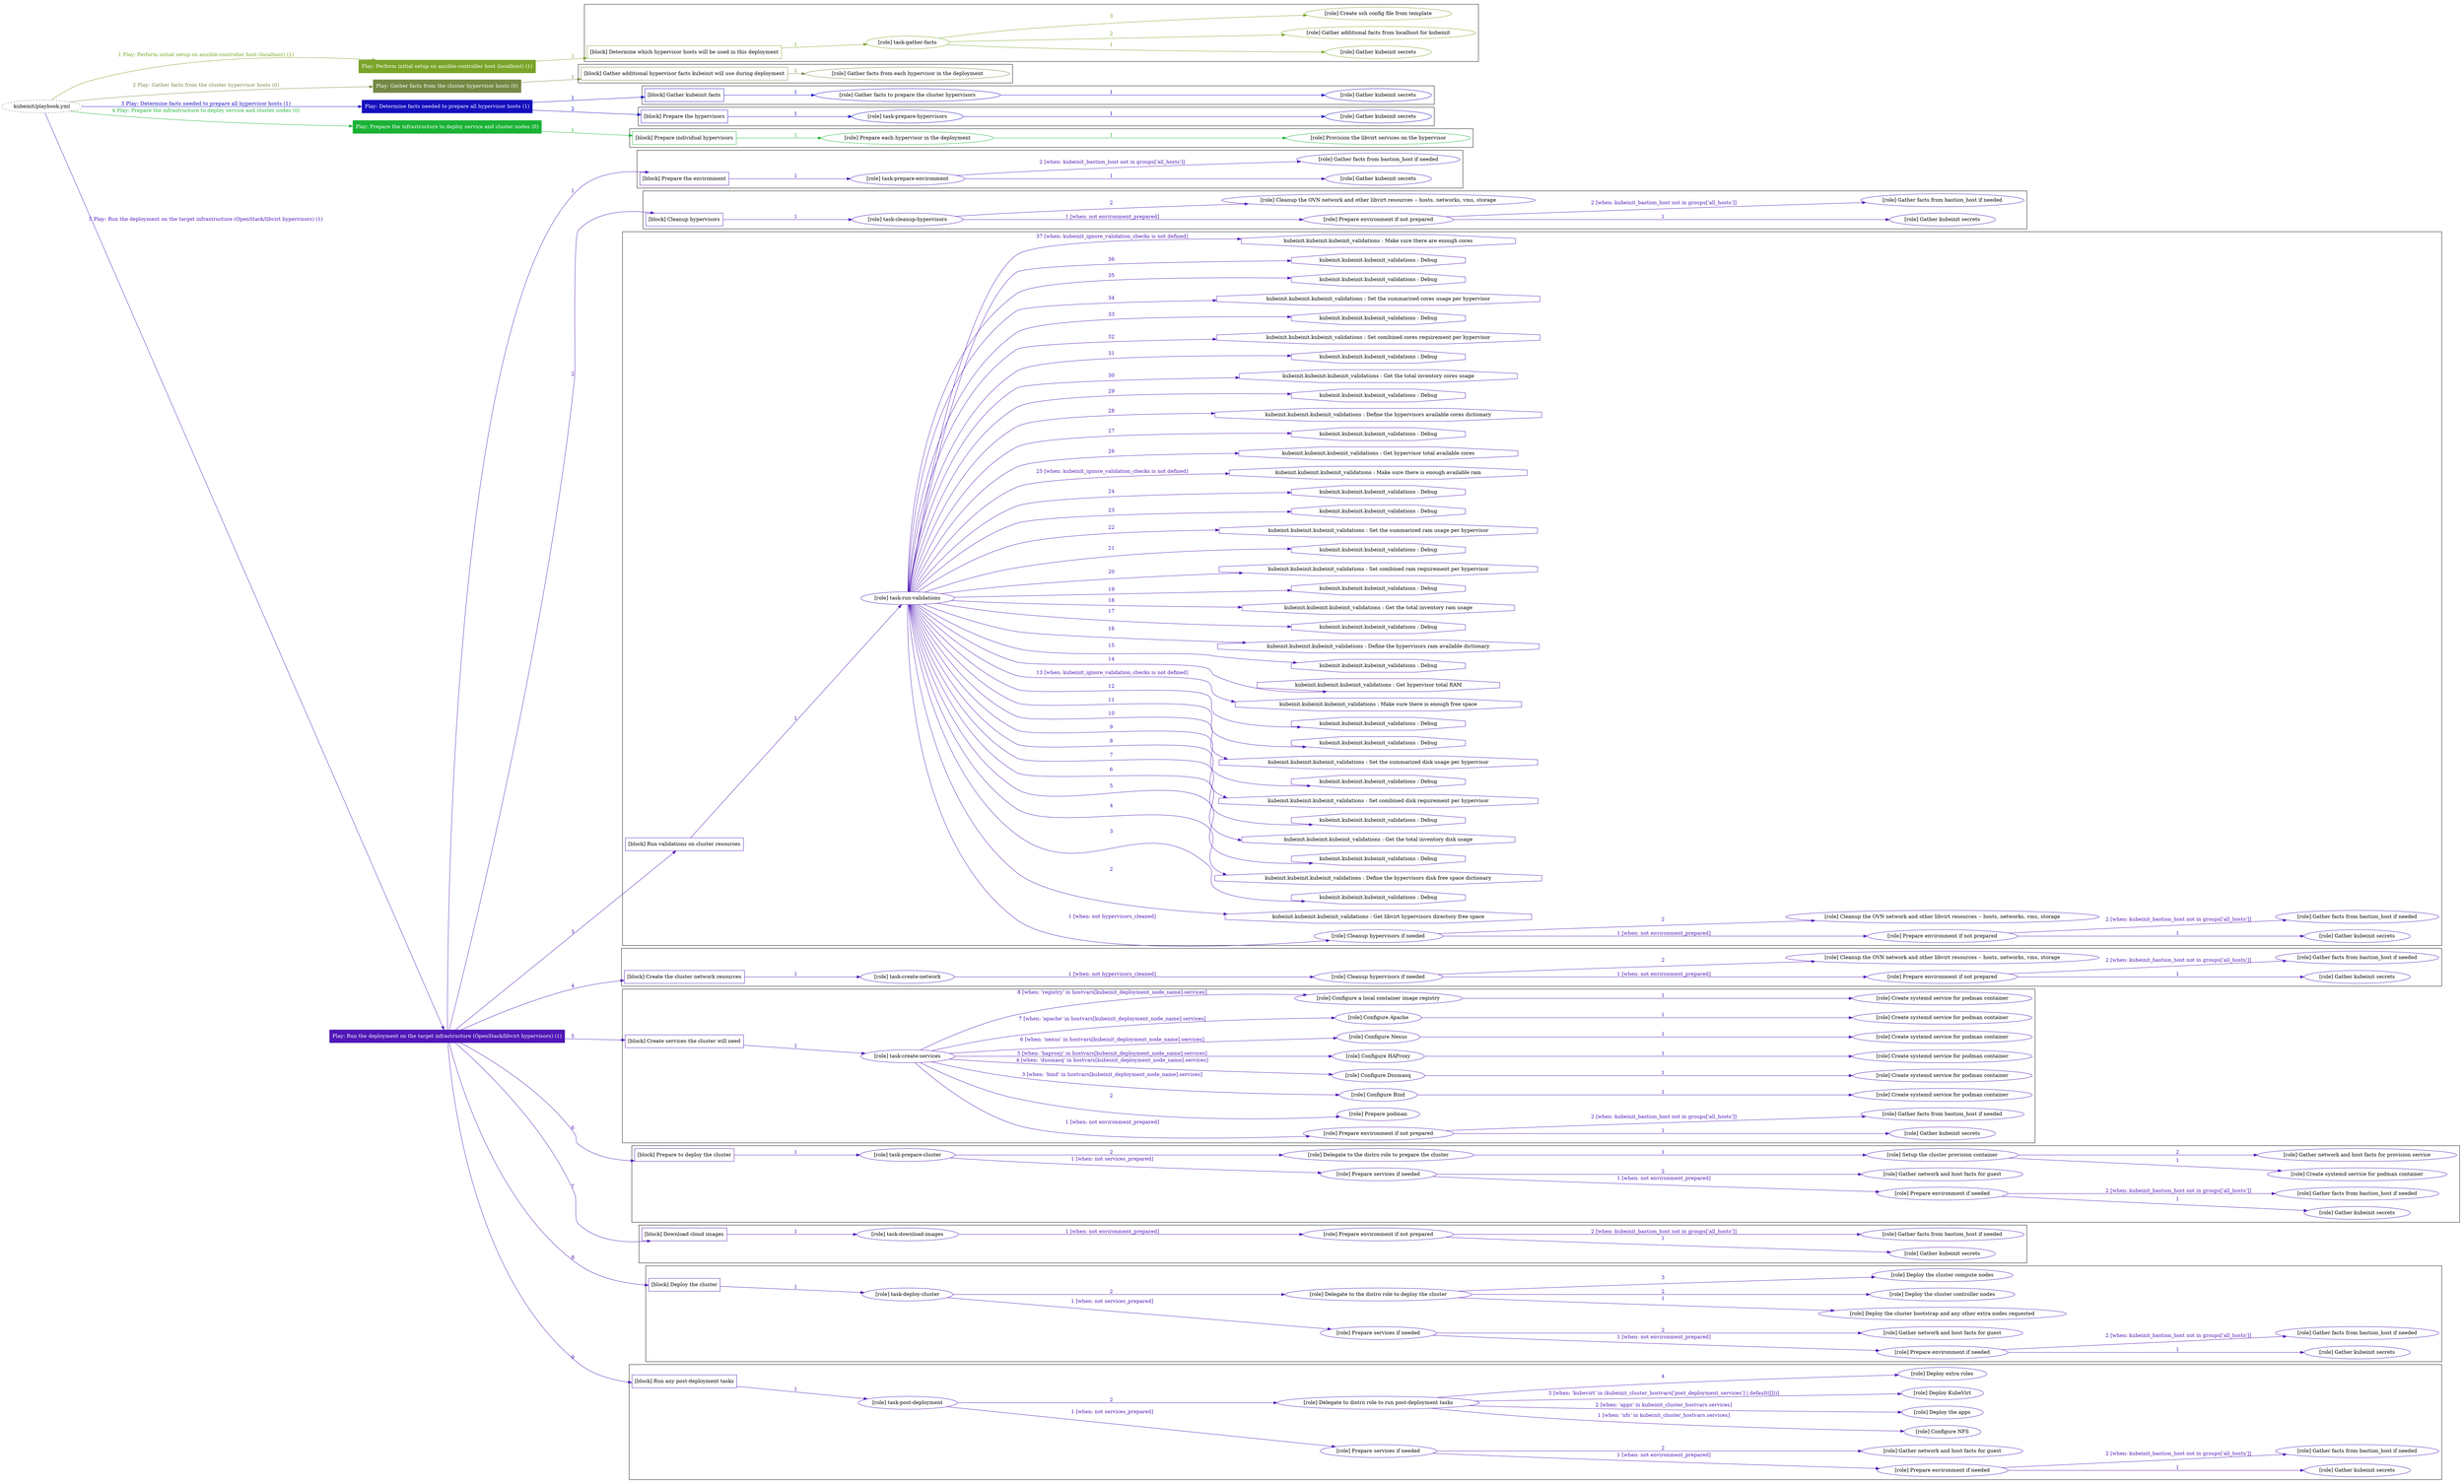 digraph {
	graph [concentrate=true ordering=in rankdir=LR ratio=fill]
	edge [esep=5 sep=10]
	"kubeinit/playbook.yml" [URL="/home/runner/work/kubeinit/kubeinit/kubeinit/playbook.yml" id=playbook_161e91d2 style=dotted]
	"kubeinit/playbook.yml" -> play_e73e8e02 [label="1 Play: Perform initial setup on ansible-controller host (localhost) (1)" color="#79a428" fontcolor="#79a428" id=edge_play_e73e8e02 labeltooltip="1 Play: Perform initial setup on ansible-controller host (localhost) (1)" tooltip="1 Play: Perform initial setup on ansible-controller host (localhost) (1)"]
	subgraph "Play: Perform initial setup on ansible-controller host (localhost) (1)" {
		play_e73e8e02 [label="Play: Perform initial setup on ansible-controller host (localhost) (1)" URL="/home/runner/work/kubeinit/kubeinit/kubeinit/playbook.yml" color="#79a428" fontcolor="#ffffff" id=play_e73e8e02 shape=box style=filled tooltip=localhost]
		play_e73e8e02 -> block_e81d95cc [label=1 color="#79a428" fontcolor="#79a428" id=edge_block_e81d95cc labeltooltip=1 tooltip=1]
		subgraph cluster_block_e81d95cc {
			block_e81d95cc [label="[block] Determine which hypervisor hosts will be used in this deployment" URL="/home/runner/work/kubeinit/kubeinit/kubeinit/playbook.yml" color="#79a428" id=block_e81d95cc labeltooltip="Determine which hypervisor hosts will be used in this deployment" shape=box tooltip="Determine which hypervisor hosts will be used in this deployment"]
			block_e81d95cc -> role_1e828a2c [label="1 " color="#79a428" fontcolor="#79a428" id=edge_role_1e828a2c labeltooltip="1 " tooltip="1 "]
			subgraph "task-gather-facts" {
				role_1e828a2c [label="[role] task-gather-facts" URL="/home/runner/work/kubeinit/kubeinit/kubeinit/playbook.yml" color="#79a428" id=role_1e828a2c tooltip="task-gather-facts"]
				role_1e828a2c -> role_43c0d726 [label="1 " color="#79a428" fontcolor="#79a428" id=edge_role_43c0d726 labeltooltip="1 " tooltip="1 "]
				subgraph "Gather kubeinit secrets" {
					role_43c0d726 [label="[role] Gather kubeinit secrets" URL="/home/runner/.ansible/collections/ansible_collections/kubeinit/kubeinit/roles/kubeinit_prepare/tasks/build_hypervisors_group.yml" color="#79a428" id=role_43c0d726 tooltip="Gather kubeinit secrets"]
				}
				role_1e828a2c -> role_8ca2ffd4 [label="2 " color="#79a428" fontcolor="#79a428" id=edge_role_8ca2ffd4 labeltooltip="2 " tooltip="2 "]
				subgraph "Gather additional facts from localhost for kubeinit" {
					role_8ca2ffd4 [label="[role] Gather additional facts from localhost for kubeinit" URL="/home/runner/.ansible/collections/ansible_collections/kubeinit/kubeinit/roles/kubeinit_prepare/tasks/build_hypervisors_group.yml" color="#79a428" id=role_8ca2ffd4 tooltip="Gather additional facts from localhost for kubeinit"]
				}
				role_1e828a2c -> role_74a0a49c [label="3 " color="#79a428" fontcolor="#79a428" id=edge_role_74a0a49c labeltooltip="3 " tooltip="3 "]
				subgraph "Create ssh config file from template" {
					role_74a0a49c [label="[role] Create ssh config file from template" URL="/home/runner/.ansible/collections/ansible_collections/kubeinit/kubeinit/roles/kubeinit_prepare/tasks/build_hypervisors_group.yml" color="#79a428" id=role_74a0a49c tooltip="Create ssh config file from template"]
				}
			}
		}
	}
	"kubeinit/playbook.yml" -> play_90a1a462 [label="2 Play: Gather facts from the cluster hypervisor hosts (0)" color="#758844" fontcolor="#758844" id=edge_play_90a1a462 labeltooltip="2 Play: Gather facts from the cluster hypervisor hosts (0)" tooltip="2 Play: Gather facts from the cluster hypervisor hosts (0)"]
	subgraph "Play: Gather facts from the cluster hypervisor hosts (0)" {
		play_90a1a462 [label="Play: Gather facts from the cluster hypervisor hosts (0)" URL="/home/runner/work/kubeinit/kubeinit/kubeinit/playbook.yml" color="#758844" fontcolor="#ffffff" id=play_90a1a462 shape=box style=filled tooltip="Play: Gather facts from the cluster hypervisor hosts (0)"]
		play_90a1a462 -> block_6fedb896 [label=1 color="#758844" fontcolor="#758844" id=edge_block_6fedb896 labeltooltip=1 tooltip=1]
		subgraph cluster_block_6fedb896 {
			block_6fedb896 [label="[block] Gather additional hypervisor facts kubeinit will use during deployment" URL="/home/runner/work/kubeinit/kubeinit/kubeinit/playbook.yml" color="#758844" id=block_6fedb896 labeltooltip="Gather additional hypervisor facts kubeinit will use during deployment" shape=box tooltip="Gather additional hypervisor facts kubeinit will use during deployment"]
			block_6fedb896 -> role_d2b7bae8 [label="1 " color="#758844" fontcolor="#758844" id=edge_role_d2b7bae8 labeltooltip="1 " tooltip="1 "]
			subgraph "Gather facts from each hypervisor in the deployment" {
				role_d2b7bae8 [label="[role] Gather facts from each hypervisor in the deployment" URL="/home/runner/work/kubeinit/kubeinit/kubeinit/playbook.yml" color="#758844" id=role_d2b7bae8 tooltip="Gather facts from each hypervisor in the deployment"]
			}
		}
	}
	"kubeinit/playbook.yml" -> play_52c18226 [label="3 Play: Determine facts needed to prepare all hypervisor hosts (1)" color="#140ebe" fontcolor="#140ebe" id=edge_play_52c18226 labeltooltip="3 Play: Determine facts needed to prepare all hypervisor hosts (1)" tooltip="3 Play: Determine facts needed to prepare all hypervisor hosts (1)"]
	subgraph "Play: Determine facts needed to prepare all hypervisor hosts (1)" {
		play_52c18226 [label="Play: Determine facts needed to prepare all hypervisor hosts (1)" URL="/home/runner/work/kubeinit/kubeinit/kubeinit/playbook.yml" color="#140ebe" fontcolor="#ffffff" id=play_52c18226 shape=box style=filled tooltip=localhost]
		play_52c18226 -> block_f555489c [label=1 color="#140ebe" fontcolor="#140ebe" id=edge_block_f555489c labeltooltip=1 tooltip=1]
		subgraph cluster_block_f555489c {
			block_f555489c [label="[block] Gather kubeinit facts" URL="/home/runner/work/kubeinit/kubeinit/kubeinit/playbook.yml" color="#140ebe" id=block_f555489c labeltooltip="Gather kubeinit facts" shape=box tooltip="Gather kubeinit facts"]
			block_f555489c -> role_e91be08e [label="1 " color="#140ebe" fontcolor="#140ebe" id=edge_role_e91be08e labeltooltip="1 " tooltip="1 "]
			subgraph "Gather facts to prepare the cluster hypervisors" {
				role_e91be08e [label="[role] Gather facts to prepare the cluster hypervisors" URL="/home/runner/work/kubeinit/kubeinit/kubeinit/playbook.yml" color="#140ebe" id=role_e91be08e tooltip="Gather facts to prepare the cluster hypervisors"]
				role_e91be08e -> role_25daa240 [label="1 " color="#140ebe" fontcolor="#140ebe" id=edge_role_25daa240 labeltooltip="1 " tooltip="1 "]
				subgraph "Gather kubeinit secrets" {
					role_25daa240 [label="[role] Gather kubeinit secrets" URL="/home/runner/.ansible/collections/ansible_collections/kubeinit/kubeinit/roles/kubeinit_prepare/tasks/gather_kubeinit_facts.yml" color="#140ebe" id=role_25daa240 tooltip="Gather kubeinit secrets"]
				}
			}
		}
		play_52c18226 -> block_0ccae309 [label=2 color="#140ebe" fontcolor="#140ebe" id=edge_block_0ccae309 labeltooltip=2 tooltip=2]
		subgraph cluster_block_0ccae309 {
			block_0ccae309 [label="[block] Prepare the hypervisors" URL="/home/runner/work/kubeinit/kubeinit/kubeinit/playbook.yml" color="#140ebe" id=block_0ccae309 labeltooltip="Prepare the hypervisors" shape=box tooltip="Prepare the hypervisors"]
			block_0ccae309 -> role_39ccce59 [label="1 " color="#140ebe" fontcolor="#140ebe" id=edge_role_39ccce59 labeltooltip="1 " tooltip="1 "]
			subgraph "task-prepare-hypervisors" {
				role_39ccce59 [label="[role] task-prepare-hypervisors" URL="/home/runner/work/kubeinit/kubeinit/kubeinit/playbook.yml" color="#140ebe" id=role_39ccce59 tooltip="task-prepare-hypervisors"]
				role_39ccce59 -> role_1607ce7d [label="1 " color="#140ebe" fontcolor="#140ebe" id=edge_role_1607ce7d labeltooltip="1 " tooltip="1 "]
				subgraph "Gather kubeinit secrets" {
					role_1607ce7d [label="[role] Gather kubeinit secrets" URL="/home/runner/.ansible/collections/ansible_collections/kubeinit/kubeinit/roles/kubeinit_prepare/tasks/gather_kubeinit_facts.yml" color="#140ebe" id=role_1607ce7d tooltip="Gather kubeinit secrets"]
				}
			}
		}
	}
	"kubeinit/playbook.yml" -> play_dd5bc2a3 [label="4 Play: Prepare the infrastructure to deploy service and cluster nodes (0)" color="#1ab235" fontcolor="#1ab235" id=edge_play_dd5bc2a3 labeltooltip="4 Play: Prepare the infrastructure to deploy service and cluster nodes (0)" tooltip="4 Play: Prepare the infrastructure to deploy service and cluster nodes (0)"]
	subgraph "Play: Prepare the infrastructure to deploy service and cluster nodes (0)" {
		play_dd5bc2a3 [label="Play: Prepare the infrastructure to deploy service and cluster nodes (0)" URL="/home/runner/work/kubeinit/kubeinit/kubeinit/playbook.yml" color="#1ab235" fontcolor="#ffffff" id=play_dd5bc2a3 shape=box style=filled tooltip="Play: Prepare the infrastructure to deploy service and cluster nodes (0)"]
		play_dd5bc2a3 -> block_08b6d061 [label=1 color="#1ab235" fontcolor="#1ab235" id=edge_block_08b6d061 labeltooltip=1 tooltip=1]
		subgraph cluster_block_08b6d061 {
			block_08b6d061 [label="[block] Prepare individual hypervisors" URL="/home/runner/work/kubeinit/kubeinit/kubeinit/playbook.yml" color="#1ab235" id=block_08b6d061 labeltooltip="Prepare individual hypervisors" shape=box tooltip="Prepare individual hypervisors"]
			block_08b6d061 -> role_a5a181b3 [label="1 " color="#1ab235" fontcolor="#1ab235" id=edge_role_a5a181b3 labeltooltip="1 " tooltip="1 "]
			subgraph "Prepare each hypervisor in the deployment" {
				role_a5a181b3 [label="[role] Prepare each hypervisor in the deployment" URL="/home/runner/work/kubeinit/kubeinit/kubeinit/playbook.yml" color="#1ab235" id=role_a5a181b3 tooltip="Prepare each hypervisor in the deployment"]
				role_a5a181b3 -> role_7b5bf780 [label="1 " color="#1ab235" fontcolor="#1ab235" id=edge_role_7b5bf780 labeltooltip="1 " tooltip="1 "]
				subgraph "Provision the libvirt services on the hypervisor" {
					role_7b5bf780 [label="[role] Provision the libvirt services on the hypervisor" URL="/home/runner/.ansible/collections/ansible_collections/kubeinit/kubeinit/roles/kubeinit_prepare/tasks/prepare_hypervisor.yml" color="#1ab235" id=role_7b5bf780 tooltip="Provision the libvirt services on the hypervisor"]
				}
			}
		}
	}
	"kubeinit/playbook.yml" -> play_cab8d920 [label="5 Play: Run the deployment on the target infrastructure (OpenStack/libvirt hypervisors) (1)" color="#4f16b6" fontcolor="#4f16b6" id=edge_play_cab8d920 labeltooltip="5 Play: Run the deployment on the target infrastructure (OpenStack/libvirt hypervisors) (1)" tooltip="5 Play: Run the deployment on the target infrastructure (OpenStack/libvirt hypervisors) (1)"]
	subgraph "Play: Run the deployment on the target infrastructure (OpenStack/libvirt hypervisors) (1)" {
		play_cab8d920 [label="Play: Run the deployment on the target infrastructure (OpenStack/libvirt hypervisors) (1)" URL="/home/runner/work/kubeinit/kubeinit/kubeinit/playbook.yml" color="#4f16b6" fontcolor="#ffffff" id=play_cab8d920 shape=box style=filled tooltip=localhost]
		play_cab8d920 -> block_e3d014cb [label=1 color="#4f16b6" fontcolor="#4f16b6" id=edge_block_e3d014cb labeltooltip=1 tooltip=1]
		subgraph cluster_block_e3d014cb {
			block_e3d014cb [label="[block] Prepare the environment" URL="/home/runner/work/kubeinit/kubeinit/kubeinit/playbook.yml" color="#4f16b6" id=block_e3d014cb labeltooltip="Prepare the environment" shape=box tooltip="Prepare the environment"]
			block_e3d014cb -> role_8689b8db [label="1 " color="#4f16b6" fontcolor="#4f16b6" id=edge_role_8689b8db labeltooltip="1 " tooltip="1 "]
			subgraph "task-prepare-environment" {
				role_8689b8db [label="[role] task-prepare-environment" URL="/home/runner/work/kubeinit/kubeinit/kubeinit/playbook.yml" color="#4f16b6" id=role_8689b8db tooltip="task-prepare-environment"]
				role_8689b8db -> role_7bcd4336 [label="1 " color="#4f16b6" fontcolor="#4f16b6" id=edge_role_7bcd4336 labeltooltip="1 " tooltip="1 "]
				subgraph "Gather kubeinit secrets" {
					role_7bcd4336 [label="[role] Gather kubeinit secrets" URL="/home/runner/.ansible/collections/ansible_collections/kubeinit/kubeinit/roles/kubeinit_prepare/tasks/gather_kubeinit_facts.yml" color="#4f16b6" id=role_7bcd4336 tooltip="Gather kubeinit secrets"]
				}
				role_8689b8db -> role_e9e27fe2 [label="2 [when: kubeinit_bastion_host not in groups['all_hosts']]" color="#4f16b6" fontcolor="#4f16b6" id=edge_role_e9e27fe2 labeltooltip="2 [when: kubeinit_bastion_host not in groups['all_hosts']]" tooltip="2 [when: kubeinit_bastion_host not in groups['all_hosts']]"]
				subgraph "Gather facts from bastion_host if needed" {
					role_e9e27fe2 [label="[role] Gather facts from bastion_host if needed" URL="/home/runner/.ansible/collections/ansible_collections/kubeinit/kubeinit/roles/kubeinit_prepare/tasks/main.yml" color="#4f16b6" id=role_e9e27fe2 tooltip="Gather facts from bastion_host if needed"]
				}
			}
		}
		play_cab8d920 -> block_bd4d3eb3 [label=2 color="#4f16b6" fontcolor="#4f16b6" id=edge_block_bd4d3eb3 labeltooltip=2 tooltip=2]
		subgraph cluster_block_bd4d3eb3 {
			block_bd4d3eb3 [label="[block] Cleanup hypervisors" URL="/home/runner/work/kubeinit/kubeinit/kubeinit/playbook.yml" color="#4f16b6" id=block_bd4d3eb3 labeltooltip="Cleanup hypervisors" shape=box tooltip="Cleanup hypervisors"]
			block_bd4d3eb3 -> role_8a2df171 [label="1 " color="#4f16b6" fontcolor="#4f16b6" id=edge_role_8a2df171 labeltooltip="1 " tooltip="1 "]
			subgraph "task-cleanup-hypervisors" {
				role_8a2df171 [label="[role] task-cleanup-hypervisors" URL="/home/runner/work/kubeinit/kubeinit/kubeinit/playbook.yml" color="#4f16b6" id=role_8a2df171 tooltip="task-cleanup-hypervisors"]
				role_8a2df171 -> role_8d84a8e9 [label="1 [when: not environment_prepared]" color="#4f16b6" fontcolor="#4f16b6" id=edge_role_8d84a8e9 labeltooltip="1 [when: not environment_prepared]" tooltip="1 [when: not environment_prepared]"]
				subgraph "Prepare environment if not prepared" {
					role_8d84a8e9 [label="[role] Prepare environment if not prepared" URL="/home/runner/.ansible/collections/ansible_collections/kubeinit/kubeinit/roles/kubeinit_libvirt/tasks/cleanup_hypervisors.yml" color="#4f16b6" id=role_8d84a8e9 tooltip="Prepare environment if not prepared"]
					role_8d84a8e9 -> role_06050c98 [label="1 " color="#4f16b6" fontcolor="#4f16b6" id=edge_role_06050c98 labeltooltip="1 " tooltip="1 "]
					subgraph "Gather kubeinit secrets" {
						role_06050c98 [label="[role] Gather kubeinit secrets" URL="/home/runner/.ansible/collections/ansible_collections/kubeinit/kubeinit/roles/kubeinit_prepare/tasks/gather_kubeinit_facts.yml" color="#4f16b6" id=role_06050c98 tooltip="Gather kubeinit secrets"]
					}
					role_8d84a8e9 -> role_e91ae6c2 [label="2 [when: kubeinit_bastion_host not in groups['all_hosts']]" color="#4f16b6" fontcolor="#4f16b6" id=edge_role_e91ae6c2 labeltooltip="2 [when: kubeinit_bastion_host not in groups['all_hosts']]" tooltip="2 [when: kubeinit_bastion_host not in groups['all_hosts']]"]
					subgraph "Gather facts from bastion_host if needed" {
						role_e91ae6c2 [label="[role] Gather facts from bastion_host if needed" URL="/home/runner/.ansible/collections/ansible_collections/kubeinit/kubeinit/roles/kubeinit_prepare/tasks/main.yml" color="#4f16b6" id=role_e91ae6c2 tooltip="Gather facts from bastion_host if needed"]
					}
				}
				role_8a2df171 -> role_ad0666f6 [label="2 " color="#4f16b6" fontcolor="#4f16b6" id=edge_role_ad0666f6 labeltooltip="2 " tooltip="2 "]
				subgraph "Cleanup the OVN network and other libvirt resources -- hosts, networks, vms, storage" {
					role_ad0666f6 [label="[role] Cleanup the OVN network and other libvirt resources -- hosts, networks, vms, storage" URL="/home/runner/.ansible/collections/ansible_collections/kubeinit/kubeinit/roles/kubeinit_libvirt/tasks/cleanup_hypervisors.yml" color="#4f16b6" id=role_ad0666f6 tooltip="Cleanup the OVN network and other libvirt resources -- hosts, networks, vms, storage"]
				}
			}
		}
		play_cab8d920 -> block_1d8bb494 [label=3 color="#4f16b6" fontcolor="#4f16b6" id=edge_block_1d8bb494 labeltooltip=3 tooltip=3]
		subgraph cluster_block_1d8bb494 {
			block_1d8bb494 [label="[block] Run validations on cluster resources" URL="/home/runner/work/kubeinit/kubeinit/kubeinit/playbook.yml" color="#4f16b6" id=block_1d8bb494 labeltooltip="Run validations on cluster resources" shape=box tooltip="Run validations on cluster resources"]
			block_1d8bb494 -> role_7597e344 [label="1 " color="#4f16b6" fontcolor="#4f16b6" id=edge_role_7597e344 labeltooltip="1 " tooltip="1 "]
			subgraph "task-run-validations" {
				role_7597e344 [label="[role] task-run-validations" URL="/home/runner/work/kubeinit/kubeinit/kubeinit/playbook.yml" color="#4f16b6" id=role_7597e344 tooltip="task-run-validations"]
				role_7597e344 -> role_8f419183 [label="1 [when: not hypervisors_cleaned]" color="#4f16b6" fontcolor="#4f16b6" id=edge_role_8f419183 labeltooltip="1 [when: not hypervisors_cleaned]" tooltip="1 [when: not hypervisors_cleaned]"]
				subgraph "Cleanup hypervisors if needed" {
					role_8f419183 [label="[role] Cleanup hypervisors if needed" URL="/home/runner/.ansible/collections/ansible_collections/kubeinit/kubeinit/roles/kubeinit_validations/tasks/main.yml" color="#4f16b6" id=role_8f419183 tooltip="Cleanup hypervisors if needed"]
					role_8f419183 -> role_23ca8f7a [label="1 [when: not environment_prepared]" color="#4f16b6" fontcolor="#4f16b6" id=edge_role_23ca8f7a labeltooltip="1 [when: not environment_prepared]" tooltip="1 [when: not environment_prepared]"]
					subgraph "Prepare environment if not prepared" {
						role_23ca8f7a [label="[role] Prepare environment if not prepared" URL="/home/runner/.ansible/collections/ansible_collections/kubeinit/kubeinit/roles/kubeinit_libvirt/tasks/cleanup_hypervisors.yml" color="#4f16b6" id=role_23ca8f7a tooltip="Prepare environment if not prepared"]
						role_23ca8f7a -> role_8018ff71 [label="1 " color="#4f16b6" fontcolor="#4f16b6" id=edge_role_8018ff71 labeltooltip="1 " tooltip="1 "]
						subgraph "Gather kubeinit secrets" {
							role_8018ff71 [label="[role] Gather kubeinit secrets" URL="/home/runner/.ansible/collections/ansible_collections/kubeinit/kubeinit/roles/kubeinit_prepare/tasks/gather_kubeinit_facts.yml" color="#4f16b6" id=role_8018ff71 tooltip="Gather kubeinit secrets"]
						}
						role_23ca8f7a -> role_593e3574 [label="2 [when: kubeinit_bastion_host not in groups['all_hosts']]" color="#4f16b6" fontcolor="#4f16b6" id=edge_role_593e3574 labeltooltip="2 [when: kubeinit_bastion_host not in groups['all_hosts']]" tooltip="2 [when: kubeinit_bastion_host not in groups['all_hosts']]"]
						subgraph "Gather facts from bastion_host if needed" {
							role_593e3574 [label="[role] Gather facts from bastion_host if needed" URL="/home/runner/.ansible/collections/ansible_collections/kubeinit/kubeinit/roles/kubeinit_prepare/tasks/main.yml" color="#4f16b6" id=role_593e3574 tooltip="Gather facts from bastion_host if needed"]
						}
					}
					role_8f419183 -> role_f9b7abf3 [label="2 " color="#4f16b6" fontcolor="#4f16b6" id=edge_role_f9b7abf3 labeltooltip="2 " tooltip="2 "]
					subgraph "Cleanup the OVN network and other libvirt resources -- hosts, networks, vms, storage" {
						role_f9b7abf3 [label="[role] Cleanup the OVN network and other libvirt resources -- hosts, networks, vms, storage" URL="/home/runner/.ansible/collections/ansible_collections/kubeinit/kubeinit/roles/kubeinit_libvirt/tasks/cleanup_hypervisors.yml" color="#4f16b6" id=role_f9b7abf3 tooltip="Cleanup the OVN network and other libvirt resources -- hosts, networks, vms, storage"]
					}
				}
				task_b082467c [label="kubeinit.kubeinit.kubeinit_validations : Get libvirt hypervisors directory free space" URL="/home/runner/.ansible/collections/ansible_collections/kubeinit/kubeinit/roles/kubeinit_validations/tasks/10_libvirt_free_space.yml" color="#4f16b6" id=task_b082467c shape=octagon tooltip="kubeinit.kubeinit.kubeinit_validations : Get libvirt hypervisors directory free space"]
				role_7597e344 -> task_b082467c [label="2 " color="#4f16b6" fontcolor="#4f16b6" id=edge_task_b082467c labeltooltip="2 " tooltip="2 "]
				task_488447df [label="kubeinit.kubeinit.kubeinit_validations : Debug" URL="/home/runner/.ansible/collections/ansible_collections/kubeinit/kubeinit/roles/kubeinit_validations/tasks/10_libvirt_free_space.yml" color="#4f16b6" id=task_488447df shape=octagon tooltip="kubeinit.kubeinit.kubeinit_validations : Debug"]
				role_7597e344 -> task_488447df [label="3 " color="#4f16b6" fontcolor="#4f16b6" id=edge_task_488447df labeltooltip="3 " tooltip="3 "]
				task_03563c58 [label="kubeinit.kubeinit.kubeinit_validations : Define the hypervisors disk free space dictionary" URL="/home/runner/.ansible/collections/ansible_collections/kubeinit/kubeinit/roles/kubeinit_validations/tasks/10_libvirt_free_space.yml" color="#4f16b6" id=task_03563c58 shape=octagon tooltip="kubeinit.kubeinit.kubeinit_validations : Define the hypervisors disk free space dictionary"]
				role_7597e344 -> task_03563c58 [label="4 " color="#4f16b6" fontcolor="#4f16b6" id=edge_task_03563c58 labeltooltip="4 " tooltip="4 "]
				task_a162fe14 [label="kubeinit.kubeinit.kubeinit_validations : Debug" URL="/home/runner/.ansible/collections/ansible_collections/kubeinit/kubeinit/roles/kubeinit_validations/tasks/10_libvirt_free_space.yml" color="#4f16b6" id=task_a162fe14 shape=octagon tooltip="kubeinit.kubeinit.kubeinit_validations : Debug"]
				role_7597e344 -> task_a162fe14 [label="5 " color="#4f16b6" fontcolor="#4f16b6" id=edge_task_a162fe14 labeltooltip="5 " tooltip="5 "]
				task_08ff612d [label="kubeinit.kubeinit.kubeinit_validations : Get the total inventory disk usage" URL="/home/runner/.ansible/collections/ansible_collections/kubeinit/kubeinit/roles/kubeinit_validations/tasks/10_libvirt_free_space.yml" color="#4f16b6" id=task_08ff612d shape=octagon tooltip="kubeinit.kubeinit.kubeinit_validations : Get the total inventory disk usage"]
				role_7597e344 -> task_08ff612d [label="6 " color="#4f16b6" fontcolor="#4f16b6" id=edge_task_08ff612d labeltooltip="6 " tooltip="6 "]
				task_fa567fb1 [label="kubeinit.kubeinit.kubeinit_validations : Debug" URL="/home/runner/.ansible/collections/ansible_collections/kubeinit/kubeinit/roles/kubeinit_validations/tasks/10_libvirt_free_space.yml" color="#4f16b6" id=task_fa567fb1 shape=octagon tooltip="kubeinit.kubeinit.kubeinit_validations : Debug"]
				role_7597e344 -> task_fa567fb1 [label="7 " color="#4f16b6" fontcolor="#4f16b6" id=edge_task_fa567fb1 labeltooltip="7 " tooltip="7 "]
				task_c77c8fef [label="kubeinit.kubeinit.kubeinit_validations : Set combined disk requirement per hypervisor" URL="/home/runner/.ansible/collections/ansible_collections/kubeinit/kubeinit/roles/kubeinit_validations/tasks/10_libvirt_free_space.yml" color="#4f16b6" id=task_c77c8fef shape=octagon tooltip="kubeinit.kubeinit.kubeinit_validations : Set combined disk requirement per hypervisor"]
				role_7597e344 -> task_c77c8fef [label="8 " color="#4f16b6" fontcolor="#4f16b6" id=edge_task_c77c8fef labeltooltip="8 " tooltip="8 "]
				task_e0a74628 [label="kubeinit.kubeinit.kubeinit_validations : Debug" URL="/home/runner/.ansible/collections/ansible_collections/kubeinit/kubeinit/roles/kubeinit_validations/tasks/10_libvirt_free_space.yml" color="#4f16b6" id=task_e0a74628 shape=octagon tooltip="kubeinit.kubeinit.kubeinit_validations : Debug"]
				role_7597e344 -> task_e0a74628 [label="9 " color="#4f16b6" fontcolor="#4f16b6" id=edge_task_e0a74628 labeltooltip="9 " tooltip="9 "]
				task_217ae50e [label="kubeinit.kubeinit.kubeinit_validations : Set the summarized disk usage per hypervisor" URL="/home/runner/.ansible/collections/ansible_collections/kubeinit/kubeinit/roles/kubeinit_validations/tasks/10_libvirt_free_space.yml" color="#4f16b6" id=task_217ae50e shape=octagon tooltip="kubeinit.kubeinit.kubeinit_validations : Set the summarized disk usage per hypervisor"]
				role_7597e344 -> task_217ae50e [label="10 " color="#4f16b6" fontcolor="#4f16b6" id=edge_task_217ae50e labeltooltip="10 " tooltip="10 "]
				task_2a0c182b [label="kubeinit.kubeinit.kubeinit_validations : Debug" URL="/home/runner/.ansible/collections/ansible_collections/kubeinit/kubeinit/roles/kubeinit_validations/tasks/10_libvirt_free_space.yml" color="#4f16b6" id=task_2a0c182b shape=octagon tooltip="kubeinit.kubeinit.kubeinit_validations : Debug"]
				role_7597e344 -> task_2a0c182b [label="11 " color="#4f16b6" fontcolor="#4f16b6" id=edge_task_2a0c182b labeltooltip="11 " tooltip="11 "]
				task_730daa7d [label="kubeinit.kubeinit.kubeinit_validations : Debug" URL="/home/runner/.ansible/collections/ansible_collections/kubeinit/kubeinit/roles/kubeinit_validations/tasks/10_libvirt_free_space.yml" color="#4f16b6" id=task_730daa7d shape=octagon tooltip="kubeinit.kubeinit.kubeinit_validations : Debug"]
				role_7597e344 -> task_730daa7d [label="12 " color="#4f16b6" fontcolor="#4f16b6" id=edge_task_730daa7d labeltooltip="12 " tooltip="12 "]
				task_cc638fc2 [label="kubeinit.kubeinit.kubeinit_validations : Make sure there is enough free space" URL="/home/runner/.ansible/collections/ansible_collections/kubeinit/kubeinit/roles/kubeinit_validations/tasks/10_libvirt_free_space.yml" color="#4f16b6" id=task_cc638fc2 shape=octagon tooltip="kubeinit.kubeinit.kubeinit_validations : Make sure there is enough free space"]
				role_7597e344 -> task_cc638fc2 [label="13 [when: kubeinit_ignore_validation_checks is not defined]" color="#4f16b6" fontcolor="#4f16b6" id=edge_task_cc638fc2 labeltooltip="13 [when: kubeinit_ignore_validation_checks is not defined]" tooltip="13 [when: kubeinit_ignore_validation_checks is not defined]"]
				task_8ca5f7e3 [label="kubeinit.kubeinit.kubeinit_validations : Get hypervisor total RAM" URL="/home/runner/.ansible/collections/ansible_collections/kubeinit/kubeinit/roles/kubeinit_validations/tasks/20_libvirt_available_ram.yml" color="#4f16b6" id=task_8ca5f7e3 shape=octagon tooltip="kubeinit.kubeinit.kubeinit_validations : Get hypervisor total RAM"]
				role_7597e344 -> task_8ca5f7e3 [label="14 " color="#4f16b6" fontcolor="#4f16b6" id=edge_task_8ca5f7e3 labeltooltip="14 " tooltip="14 "]
				task_feddfa01 [label="kubeinit.kubeinit.kubeinit_validations : Debug" URL="/home/runner/.ansible/collections/ansible_collections/kubeinit/kubeinit/roles/kubeinit_validations/tasks/20_libvirt_available_ram.yml" color="#4f16b6" id=task_feddfa01 shape=octagon tooltip="kubeinit.kubeinit.kubeinit_validations : Debug"]
				role_7597e344 -> task_feddfa01 [label="15 " color="#4f16b6" fontcolor="#4f16b6" id=edge_task_feddfa01 labeltooltip="15 " tooltip="15 "]
				task_fddf89d5 [label="kubeinit.kubeinit.kubeinit_validations : Define the hypervisors ram available dictionary" URL="/home/runner/.ansible/collections/ansible_collections/kubeinit/kubeinit/roles/kubeinit_validations/tasks/20_libvirt_available_ram.yml" color="#4f16b6" id=task_fddf89d5 shape=octagon tooltip="kubeinit.kubeinit.kubeinit_validations : Define the hypervisors ram available dictionary"]
				role_7597e344 -> task_fddf89d5 [label="16 " color="#4f16b6" fontcolor="#4f16b6" id=edge_task_fddf89d5 labeltooltip="16 " tooltip="16 "]
				task_aebce4e7 [label="kubeinit.kubeinit.kubeinit_validations : Debug" URL="/home/runner/.ansible/collections/ansible_collections/kubeinit/kubeinit/roles/kubeinit_validations/tasks/20_libvirt_available_ram.yml" color="#4f16b6" id=task_aebce4e7 shape=octagon tooltip="kubeinit.kubeinit.kubeinit_validations : Debug"]
				role_7597e344 -> task_aebce4e7 [label="17 " color="#4f16b6" fontcolor="#4f16b6" id=edge_task_aebce4e7 labeltooltip="17 " tooltip="17 "]
				task_e14a61e1 [label="kubeinit.kubeinit.kubeinit_validations : Get the total inventory ram usage" URL="/home/runner/.ansible/collections/ansible_collections/kubeinit/kubeinit/roles/kubeinit_validations/tasks/20_libvirt_available_ram.yml" color="#4f16b6" id=task_e14a61e1 shape=octagon tooltip="kubeinit.kubeinit.kubeinit_validations : Get the total inventory ram usage"]
				role_7597e344 -> task_e14a61e1 [label="18 " color="#4f16b6" fontcolor="#4f16b6" id=edge_task_e14a61e1 labeltooltip="18 " tooltip="18 "]
				task_88274437 [label="kubeinit.kubeinit.kubeinit_validations : Debug" URL="/home/runner/.ansible/collections/ansible_collections/kubeinit/kubeinit/roles/kubeinit_validations/tasks/20_libvirt_available_ram.yml" color="#4f16b6" id=task_88274437 shape=octagon tooltip="kubeinit.kubeinit.kubeinit_validations : Debug"]
				role_7597e344 -> task_88274437 [label="19 " color="#4f16b6" fontcolor="#4f16b6" id=edge_task_88274437 labeltooltip="19 " tooltip="19 "]
				task_72872d38 [label="kubeinit.kubeinit.kubeinit_validations : Set combined ram requirement per hypervisor" URL="/home/runner/.ansible/collections/ansible_collections/kubeinit/kubeinit/roles/kubeinit_validations/tasks/20_libvirt_available_ram.yml" color="#4f16b6" id=task_72872d38 shape=octagon tooltip="kubeinit.kubeinit.kubeinit_validations : Set combined ram requirement per hypervisor"]
				role_7597e344 -> task_72872d38 [label="20 " color="#4f16b6" fontcolor="#4f16b6" id=edge_task_72872d38 labeltooltip="20 " tooltip="20 "]
				task_637b43c8 [label="kubeinit.kubeinit.kubeinit_validations : Debug" URL="/home/runner/.ansible/collections/ansible_collections/kubeinit/kubeinit/roles/kubeinit_validations/tasks/20_libvirt_available_ram.yml" color="#4f16b6" id=task_637b43c8 shape=octagon tooltip="kubeinit.kubeinit.kubeinit_validations : Debug"]
				role_7597e344 -> task_637b43c8 [label="21 " color="#4f16b6" fontcolor="#4f16b6" id=edge_task_637b43c8 labeltooltip="21 " tooltip="21 "]
				task_006969f7 [label="kubeinit.kubeinit.kubeinit_validations : Set the summarized ram usage per hypervisor" URL="/home/runner/.ansible/collections/ansible_collections/kubeinit/kubeinit/roles/kubeinit_validations/tasks/20_libvirt_available_ram.yml" color="#4f16b6" id=task_006969f7 shape=octagon tooltip="kubeinit.kubeinit.kubeinit_validations : Set the summarized ram usage per hypervisor"]
				role_7597e344 -> task_006969f7 [label="22 " color="#4f16b6" fontcolor="#4f16b6" id=edge_task_006969f7 labeltooltip="22 " tooltip="22 "]
				task_1ffdf20b [label="kubeinit.kubeinit.kubeinit_validations : Debug" URL="/home/runner/.ansible/collections/ansible_collections/kubeinit/kubeinit/roles/kubeinit_validations/tasks/20_libvirt_available_ram.yml" color="#4f16b6" id=task_1ffdf20b shape=octagon tooltip="kubeinit.kubeinit.kubeinit_validations : Debug"]
				role_7597e344 -> task_1ffdf20b [label="23 " color="#4f16b6" fontcolor="#4f16b6" id=edge_task_1ffdf20b labeltooltip="23 " tooltip="23 "]
				task_8029d23d [label="kubeinit.kubeinit.kubeinit_validations : Debug" URL="/home/runner/.ansible/collections/ansible_collections/kubeinit/kubeinit/roles/kubeinit_validations/tasks/20_libvirt_available_ram.yml" color="#4f16b6" id=task_8029d23d shape=octagon tooltip="kubeinit.kubeinit.kubeinit_validations : Debug"]
				role_7597e344 -> task_8029d23d [label="24 " color="#4f16b6" fontcolor="#4f16b6" id=edge_task_8029d23d labeltooltip="24 " tooltip="24 "]
				task_135ace43 [label="kubeinit.kubeinit.kubeinit_validations : Make sure there is enough available ram" URL="/home/runner/.ansible/collections/ansible_collections/kubeinit/kubeinit/roles/kubeinit_validations/tasks/20_libvirt_available_ram.yml" color="#4f16b6" id=task_135ace43 shape=octagon tooltip="kubeinit.kubeinit.kubeinit_validations : Make sure there is enough available ram"]
				role_7597e344 -> task_135ace43 [label="25 [when: kubeinit_ignore_validation_checks is not defined]" color="#4f16b6" fontcolor="#4f16b6" id=edge_task_135ace43 labeltooltip="25 [when: kubeinit_ignore_validation_checks is not defined]" tooltip="25 [when: kubeinit_ignore_validation_checks is not defined]"]
				task_343567e8 [label="kubeinit.kubeinit.kubeinit_validations : Get hypervisor total available cores" URL="/home/runner/.ansible/collections/ansible_collections/kubeinit/kubeinit/roles/kubeinit_validations/tasks/30_libvirt_check_cpu_cores.yml" color="#4f16b6" id=task_343567e8 shape=octagon tooltip="kubeinit.kubeinit.kubeinit_validations : Get hypervisor total available cores"]
				role_7597e344 -> task_343567e8 [label="26 " color="#4f16b6" fontcolor="#4f16b6" id=edge_task_343567e8 labeltooltip="26 " tooltip="26 "]
				task_80f8a640 [label="kubeinit.kubeinit.kubeinit_validations : Debug" URL="/home/runner/.ansible/collections/ansible_collections/kubeinit/kubeinit/roles/kubeinit_validations/tasks/30_libvirt_check_cpu_cores.yml" color="#4f16b6" id=task_80f8a640 shape=octagon tooltip="kubeinit.kubeinit.kubeinit_validations : Debug"]
				role_7597e344 -> task_80f8a640 [label="27 " color="#4f16b6" fontcolor="#4f16b6" id=edge_task_80f8a640 labeltooltip="27 " tooltip="27 "]
				task_0ed30495 [label="kubeinit.kubeinit.kubeinit_validations : Define the hypervisors available cores dictionary" URL="/home/runner/.ansible/collections/ansible_collections/kubeinit/kubeinit/roles/kubeinit_validations/tasks/30_libvirt_check_cpu_cores.yml" color="#4f16b6" id=task_0ed30495 shape=octagon tooltip="kubeinit.kubeinit.kubeinit_validations : Define the hypervisors available cores dictionary"]
				role_7597e344 -> task_0ed30495 [label="28 " color="#4f16b6" fontcolor="#4f16b6" id=edge_task_0ed30495 labeltooltip="28 " tooltip="28 "]
				task_2d899034 [label="kubeinit.kubeinit.kubeinit_validations : Debug" URL="/home/runner/.ansible/collections/ansible_collections/kubeinit/kubeinit/roles/kubeinit_validations/tasks/30_libvirt_check_cpu_cores.yml" color="#4f16b6" id=task_2d899034 shape=octagon tooltip="kubeinit.kubeinit.kubeinit_validations : Debug"]
				role_7597e344 -> task_2d899034 [label="29 " color="#4f16b6" fontcolor="#4f16b6" id=edge_task_2d899034 labeltooltip="29 " tooltip="29 "]
				task_f1494156 [label="kubeinit.kubeinit.kubeinit_validations : Get the total inventory cores usage" URL="/home/runner/.ansible/collections/ansible_collections/kubeinit/kubeinit/roles/kubeinit_validations/tasks/30_libvirt_check_cpu_cores.yml" color="#4f16b6" id=task_f1494156 shape=octagon tooltip="kubeinit.kubeinit.kubeinit_validations : Get the total inventory cores usage"]
				role_7597e344 -> task_f1494156 [label="30 " color="#4f16b6" fontcolor="#4f16b6" id=edge_task_f1494156 labeltooltip="30 " tooltip="30 "]
				task_df1fb31d [label="kubeinit.kubeinit.kubeinit_validations : Debug" URL="/home/runner/.ansible/collections/ansible_collections/kubeinit/kubeinit/roles/kubeinit_validations/tasks/30_libvirt_check_cpu_cores.yml" color="#4f16b6" id=task_df1fb31d shape=octagon tooltip="kubeinit.kubeinit.kubeinit_validations : Debug"]
				role_7597e344 -> task_df1fb31d [label="31 " color="#4f16b6" fontcolor="#4f16b6" id=edge_task_df1fb31d labeltooltip="31 " tooltip="31 "]
				task_297e4a11 [label="kubeinit.kubeinit.kubeinit_validations : Set combined cores requirement per hypervisor" URL="/home/runner/.ansible/collections/ansible_collections/kubeinit/kubeinit/roles/kubeinit_validations/tasks/30_libvirt_check_cpu_cores.yml" color="#4f16b6" id=task_297e4a11 shape=octagon tooltip="kubeinit.kubeinit.kubeinit_validations : Set combined cores requirement per hypervisor"]
				role_7597e344 -> task_297e4a11 [label="32 " color="#4f16b6" fontcolor="#4f16b6" id=edge_task_297e4a11 labeltooltip="32 " tooltip="32 "]
				task_542e6946 [label="kubeinit.kubeinit.kubeinit_validations : Debug" URL="/home/runner/.ansible/collections/ansible_collections/kubeinit/kubeinit/roles/kubeinit_validations/tasks/30_libvirt_check_cpu_cores.yml" color="#4f16b6" id=task_542e6946 shape=octagon tooltip="kubeinit.kubeinit.kubeinit_validations : Debug"]
				role_7597e344 -> task_542e6946 [label="33 " color="#4f16b6" fontcolor="#4f16b6" id=edge_task_542e6946 labeltooltip="33 " tooltip="33 "]
				task_09fb6d59 [label="kubeinit.kubeinit.kubeinit_validations : Set the summarized cores usage per hypervisor" URL="/home/runner/.ansible/collections/ansible_collections/kubeinit/kubeinit/roles/kubeinit_validations/tasks/30_libvirt_check_cpu_cores.yml" color="#4f16b6" id=task_09fb6d59 shape=octagon tooltip="kubeinit.kubeinit.kubeinit_validations : Set the summarized cores usage per hypervisor"]
				role_7597e344 -> task_09fb6d59 [label="34 " color="#4f16b6" fontcolor="#4f16b6" id=edge_task_09fb6d59 labeltooltip="34 " tooltip="34 "]
				task_d061eb67 [label="kubeinit.kubeinit.kubeinit_validations : Debug" URL="/home/runner/.ansible/collections/ansible_collections/kubeinit/kubeinit/roles/kubeinit_validations/tasks/30_libvirt_check_cpu_cores.yml" color="#4f16b6" id=task_d061eb67 shape=octagon tooltip="kubeinit.kubeinit.kubeinit_validations : Debug"]
				role_7597e344 -> task_d061eb67 [label="35 " color="#4f16b6" fontcolor="#4f16b6" id=edge_task_d061eb67 labeltooltip="35 " tooltip="35 "]
				task_59586b11 [label="kubeinit.kubeinit.kubeinit_validations : Debug" URL="/home/runner/.ansible/collections/ansible_collections/kubeinit/kubeinit/roles/kubeinit_validations/tasks/30_libvirt_check_cpu_cores.yml" color="#4f16b6" id=task_59586b11 shape=octagon tooltip="kubeinit.kubeinit.kubeinit_validations : Debug"]
				role_7597e344 -> task_59586b11 [label="36 " color="#4f16b6" fontcolor="#4f16b6" id=edge_task_59586b11 labeltooltip="36 " tooltip="36 "]
				task_2fe145a8 [label="kubeinit.kubeinit.kubeinit_validations : Make sure there are enough cores" URL="/home/runner/.ansible/collections/ansible_collections/kubeinit/kubeinit/roles/kubeinit_validations/tasks/30_libvirt_check_cpu_cores.yml" color="#4f16b6" id=task_2fe145a8 shape=octagon tooltip="kubeinit.kubeinit.kubeinit_validations : Make sure there are enough cores"]
				role_7597e344 -> task_2fe145a8 [label="37 [when: kubeinit_ignore_validation_checks is not defined]" color="#4f16b6" fontcolor="#4f16b6" id=edge_task_2fe145a8 labeltooltip="37 [when: kubeinit_ignore_validation_checks is not defined]" tooltip="37 [when: kubeinit_ignore_validation_checks is not defined]"]
			}
		}
		play_cab8d920 -> block_6ca1c512 [label=4 color="#4f16b6" fontcolor="#4f16b6" id=edge_block_6ca1c512 labeltooltip=4 tooltip=4]
		subgraph cluster_block_6ca1c512 {
			block_6ca1c512 [label="[block] Create the cluster network resources" URL="/home/runner/work/kubeinit/kubeinit/kubeinit/playbook.yml" color="#4f16b6" id=block_6ca1c512 labeltooltip="Create the cluster network resources" shape=box tooltip="Create the cluster network resources"]
			block_6ca1c512 -> role_c1def4f7 [label="1 " color="#4f16b6" fontcolor="#4f16b6" id=edge_role_c1def4f7 labeltooltip="1 " tooltip="1 "]
			subgraph "task-create-network" {
				role_c1def4f7 [label="[role] task-create-network" URL="/home/runner/work/kubeinit/kubeinit/kubeinit/playbook.yml" color="#4f16b6" id=role_c1def4f7 tooltip="task-create-network"]
				role_c1def4f7 -> role_902c9f34 [label="1 [when: not hypervisors_cleaned]" color="#4f16b6" fontcolor="#4f16b6" id=edge_role_902c9f34 labeltooltip="1 [when: not hypervisors_cleaned]" tooltip="1 [when: not hypervisors_cleaned]"]
				subgraph "Cleanup hypervisors if needed" {
					role_902c9f34 [label="[role] Cleanup hypervisors if needed" URL="/home/runner/.ansible/collections/ansible_collections/kubeinit/kubeinit/roles/kubeinit_libvirt/tasks/create_network.yml" color="#4f16b6" id=role_902c9f34 tooltip="Cleanup hypervisors if needed"]
					role_902c9f34 -> role_f0287f40 [label="1 [when: not environment_prepared]" color="#4f16b6" fontcolor="#4f16b6" id=edge_role_f0287f40 labeltooltip="1 [when: not environment_prepared]" tooltip="1 [when: not environment_prepared]"]
					subgraph "Prepare environment if not prepared" {
						role_f0287f40 [label="[role] Prepare environment if not prepared" URL="/home/runner/.ansible/collections/ansible_collections/kubeinit/kubeinit/roles/kubeinit_libvirt/tasks/cleanup_hypervisors.yml" color="#4f16b6" id=role_f0287f40 tooltip="Prepare environment if not prepared"]
						role_f0287f40 -> role_9e42c1ad [label="1 " color="#4f16b6" fontcolor="#4f16b6" id=edge_role_9e42c1ad labeltooltip="1 " tooltip="1 "]
						subgraph "Gather kubeinit secrets" {
							role_9e42c1ad [label="[role] Gather kubeinit secrets" URL="/home/runner/.ansible/collections/ansible_collections/kubeinit/kubeinit/roles/kubeinit_prepare/tasks/gather_kubeinit_facts.yml" color="#4f16b6" id=role_9e42c1ad tooltip="Gather kubeinit secrets"]
						}
						role_f0287f40 -> role_39a29a8a [label="2 [when: kubeinit_bastion_host not in groups['all_hosts']]" color="#4f16b6" fontcolor="#4f16b6" id=edge_role_39a29a8a labeltooltip="2 [when: kubeinit_bastion_host not in groups['all_hosts']]" tooltip="2 [when: kubeinit_bastion_host not in groups['all_hosts']]"]
						subgraph "Gather facts from bastion_host if needed" {
							role_39a29a8a [label="[role] Gather facts from bastion_host if needed" URL="/home/runner/.ansible/collections/ansible_collections/kubeinit/kubeinit/roles/kubeinit_prepare/tasks/main.yml" color="#4f16b6" id=role_39a29a8a tooltip="Gather facts from bastion_host if needed"]
						}
					}
					role_902c9f34 -> role_d4e5307d [label="2 " color="#4f16b6" fontcolor="#4f16b6" id=edge_role_d4e5307d labeltooltip="2 " tooltip="2 "]
					subgraph "Cleanup the OVN network and other libvirt resources -- hosts, networks, vms, storage" {
						role_d4e5307d [label="[role] Cleanup the OVN network and other libvirt resources -- hosts, networks, vms, storage" URL="/home/runner/.ansible/collections/ansible_collections/kubeinit/kubeinit/roles/kubeinit_libvirt/tasks/cleanup_hypervisors.yml" color="#4f16b6" id=role_d4e5307d tooltip="Cleanup the OVN network and other libvirt resources -- hosts, networks, vms, storage"]
					}
				}
			}
		}
		play_cab8d920 -> block_c4defff7 [label=5 color="#4f16b6" fontcolor="#4f16b6" id=edge_block_c4defff7 labeltooltip=5 tooltip=5]
		subgraph cluster_block_c4defff7 {
			block_c4defff7 [label="[block] Create services the cluster will need" URL="/home/runner/work/kubeinit/kubeinit/kubeinit/playbook.yml" color="#4f16b6" id=block_c4defff7 labeltooltip="Create services the cluster will need" shape=box tooltip="Create services the cluster will need"]
			block_c4defff7 -> role_f9aa806a [label="1 " color="#4f16b6" fontcolor="#4f16b6" id=edge_role_f9aa806a labeltooltip="1 " tooltip="1 "]
			subgraph "task-create-services" {
				role_f9aa806a [label="[role] task-create-services" URL="/home/runner/work/kubeinit/kubeinit/kubeinit/playbook.yml" color="#4f16b6" id=role_f9aa806a tooltip="task-create-services"]
				role_f9aa806a -> role_1cf4d0d7 [label="1 [when: not environment_prepared]" color="#4f16b6" fontcolor="#4f16b6" id=edge_role_1cf4d0d7 labeltooltip="1 [when: not environment_prepared]" tooltip="1 [when: not environment_prepared]"]
				subgraph "Prepare environment if not prepared" {
					role_1cf4d0d7 [label="[role] Prepare environment if not prepared" URL="/home/runner/.ansible/collections/ansible_collections/kubeinit/kubeinit/roles/kubeinit_services/tasks/main.yml" color="#4f16b6" id=role_1cf4d0d7 tooltip="Prepare environment if not prepared"]
					role_1cf4d0d7 -> role_ad80735c [label="1 " color="#4f16b6" fontcolor="#4f16b6" id=edge_role_ad80735c labeltooltip="1 " tooltip="1 "]
					subgraph "Gather kubeinit secrets" {
						role_ad80735c [label="[role] Gather kubeinit secrets" URL="/home/runner/.ansible/collections/ansible_collections/kubeinit/kubeinit/roles/kubeinit_prepare/tasks/gather_kubeinit_facts.yml" color="#4f16b6" id=role_ad80735c tooltip="Gather kubeinit secrets"]
					}
					role_1cf4d0d7 -> role_8ee0c36a [label="2 [when: kubeinit_bastion_host not in groups['all_hosts']]" color="#4f16b6" fontcolor="#4f16b6" id=edge_role_8ee0c36a labeltooltip="2 [when: kubeinit_bastion_host not in groups['all_hosts']]" tooltip="2 [when: kubeinit_bastion_host not in groups['all_hosts']]"]
					subgraph "Gather facts from bastion_host if needed" {
						role_8ee0c36a [label="[role] Gather facts from bastion_host if needed" URL="/home/runner/.ansible/collections/ansible_collections/kubeinit/kubeinit/roles/kubeinit_prepare/tasks/main.yml" color="#4f16b6" id=role_8ee0c36a tooltip="Gather facts from bastion_host if needed"]
					}
				}
				role_f9aa806a -> role_47ef8d64 [label="2 " color="#4f16b6" fontcolor="#4f16b6" id=edge_role_47ef8d64 labeltooltip="2 " tooltip="2 "]
				subgraph "Prepare podman" {
					role_47ef8d64 [label="[role] Prepare podman" URL="/home/runner/.ansible/collections/ansible_collections/kubeinit/kubeinit/roles/kubeinit_services/tasks/00_create_service_pod.yml" color="#4f16b6" id=role_47ef8d64 tooltip="Prepare podman"]
				}
				role_f9aa806a -> role_a9ae24f3 [label="3 [when: 'bind' in hostvars[kubeinit_deployment_node_name].services]" color="#4f16b6" fontcolor="#4f16b6" id=edge_role_a9ae24f3 labeltooltip="3 [when: 'bind' in hostvars[kubeinit_deployment_node_name].services]" tooltip="3 [when: 'bind' in hostvars[kubeinit_deployment_node_name].services]"]
				subgraph "Configure Bind" {
					role_a9ae24f3 [label="[role] Configure Bind" URL="/home/runner/.ansible/collections/ansible_collections/kubeinit/kubeinit/roles/kubeinit_services/tasks/start_services_containers.yml" color="#4f16b6" id=role_a9ae24f3 tooltip="Configure Bind"]
					role_a9ae24f3 -> role_372fc150 [label="1 " color="#4f16b6" fontcolor="#4f16b6" id=edge_role_372fc150 labeltooltip="1 " tooltip="1 "]
					subgraph "Create systemd service for podman container" {
						role_372fc150 [label="[role] Create systemd service for podman container" URL="/home/runner/.ansible/collections/ansible_collections/kubeinit/kubeinit/roles/kubeinit_bind/tasks/main.yml" color="#4f16b6" id=role_372fc150 tooltip="Create systemd service for podman container"]
					}
				}
				role_f9aa806a -> role_b2aee8a2 [label="4 [when: 'dnsmasq' in hostvars[kubeinit_deployment_node_name].services]" color="#4f16b6" fontcolor="#4f16b6" id=edge_role_b2aee8a2 labeltooltip="4 [when: 'dnsmasq' in hostvars[kubeinit_deployment_node_name].services]" tooltip="4 [when: 'dnsmasq' in hostvars[kubeinit_deployment_node_name].services]"]
				subgraph "Configure Dnsmasq" {
					role_b2aee8a2 [label="[role] Configure Dnsmasq" URL="/home/runner/.ansible/collections/ansible_collections/kubeinit/kubeinit/roles/kubeinit_services/tasks/start_services_containers.yml" color="#4f16b6" id=role_b2aee8a2 tooltip="Configure Dnsmasq"]
					role_b2aee8a2 -> role_a1e414d9 [label="1 " color="#4f16b6" fontcolor="#4f16b6" id=edge_role_a1e414d9 labeltooltip="1 " tooltip="1 "]
					subgraph "Create systemd service for podman container" {
						role_a1e414d9 [label="[role] Create systemd service for podman container" URL="/home/runner/.ansible/collections/ansible_collections/kubeinit/kubeinit/roles/kubeinit_dnsmasq/tasks/main.yml" color="#4f16b6" id=role_a1e414d9 tooltip="Create systemd service for podman container"]
					}
				}
				role_f9aa806a -> role_ae9ad994 [label="5 [when: 'haproxy' in hostvars[kubeinit_deployment_node_name].services]" color="#4f16b6" fontcolor="#4f16b6" id=edge_role_ae9ad994 labeltooltip="5 [when: 'haproxy' in hostvars[kubeinit_deployment_node_name].services]" tooltip="5 [when: 'haproxy' in hostvars[kubeinit_deployment_node_name].services]"]
				subgraph "Configure HAProxy" {
					role_ae9ad994 [label="[role] Configure HAProxy" URL="/home/runner/.ansible/collections/ansible_collections/kubeinit/kubeinit/roles/kubeinit_services/tasks/start_services_containers.yml" color="#4f16b6" id=role_ae9ad994 tooltip="Configure HAProxy"]
					role_ae9ad994 -> role_0f71e0e1 [label="1 " color="#4f16b6" fontcolor="#4f16b6" id=edge_role_0f71e0e1 labeltooltip="1 " tooltip="1 "]
					subgraph "Create systemd service for podman container" {
						role_0f71e0e1 [label="[role] Create systemd service for podman container" URL="/home/runner/.ansible/collections/ansible_collections/kubeinit/kubeinit/roles/kubeinit_haproxy/tasks/main.yml" color="#4f16b6" id=role_0f71e0e1 tooltip="Create systemd service for podman container"]
					}
				}
				role_f9aa806a -> role_542b358d [label="6 [when: 'nexus' in hostvars[kubeinit_deployment_node_name].services]" color="#4f16b6" fontcolor="#4f16b6" id=edge_role_542b358d labeltooltip="6 [when: 'nexus' in hostvars[kubeinit_deployment_node_name].services]" tooltip="6 [when: 'nexus' in hostvars[kubeinit_deployment_node_name].services]"]
				subgraph "Configure Nexus" {
					role_542b358d [label="[role] Configure Nexus" URL="/home/runner/.ansible/collections/ansible_collections/kubeinit/kubeinit/roles/kubeinit_services/tasks/start_services_containers.yml" color="#4f16b6" id=role_542b358d tooltip="Configure Nexus"]
					role_542b358d -> role_4ba0f459 [label="1 " color="#4f16b6" fontcolor="#4f16b6" id=edge_role_4ba0f459 labeltooltip="1 " tooltip="1 "]
					subgraph "Create systemd service for podman container" {
						role_4ba0f459 [label="[role] Create systemd service for podman container" URL="/home/runner/.ansible/collections/ansible_collections/kubeinit/kubeinit/roles/kubeinit_nexus/tasks/main.yml" color="#4f16b6" id=role_4ba0f459 tooltip="Create systemd service for podman container"]
					}
				}
				role_f9aa806a -> role_9378508f [label="7 [when: 'apache' in hostvars[kubeinit_deployment_node_name].services]" color="#4f16b6" fontcolor="#4f16b6" id=edge_role_9378508f labeltooltip="7 [when: 'apache' in hostvars[kubeinit_deployment_node_name].services]" tooltip="7 [when: 'apache' in hostvars[kubeinit_deployment_node_name].services]"]
				subgraph "Configure Apache" {
					role_9378508f [label="[role] Configure Apache" URL="/home/runner/.ansible/collections/ansible_collections/kubeinit/kubeinit/roles/kubeinit_services/tasks/start_services_containers.yml" color="#4f16b6" id=role_9378508f tooltip="Configure Apache"]
					role_9378508f -> role_c16b979e [label="1 " color="#4f16b6" fontcolor="#4f16b6" id=edge_role_c16b979e labeltooltip="1 " tooltip="1 "]
					subgraph "Create systemd service for podman container" {
						role_c16b979e [label="[role] Create systemd service for podman container" URL="/home/runner/.ansible/collections/ansible_collections/kubeinit/kubeinit/roles/kubeinit_apache/tasks/main.yml" color="#4f16b6" id=role_c16b979e tooltip="Create systemd service for podman container"]
					}
				}
				role_f9aa806a -> role_348e10e4 [label="8 [when: 'registry' in hostvars[kubeinit_deployment_node_name].services]" color="#4f16b6" fontcolor="#4f16b6" id=edge_role_348e10e4 labeltooltip="8 [when: 'registry' in hostvars[kubeinit_deployment_node_name].services]" tooltip="8 [when: 'registry' in hostvars[kubeinit_deployment_node_name].services]"]
				subgraph "Configure a local container image registry" {
					role_348e10e4 [label="[role] Configure a local container image registry" URL="/home/runner/.ansible/collections/ansible_collections/kubeinit/kubeinit/roles/kubeinit_services/tasks/start_services_containers.yml" color="#4f16b6" id=role_348e10e4 tooltip="Configure a local container image registry"]
					role_348e10e4 -> role_b2e7048a [label="1 " color="#4f16b6" fontcolor="#4f16b6" id=edge_role_b2e7048a labeltooltip="1 " tooltip="1 "]
					subgraph "Create systemd service for podman container" {
						role_b2e7048a [label="[role] Create systemd service for podman container" URL="/home/runner/.ansible/collections/ansible_collections/kubeinit/kubeinit/roles/kubeinit_registry/tasks/main.yml" color="#4f16b6" id=role_b2e7048a tooltip="Create systemd service for podman container"]
					}
				}
			}
		}
		play_cab8d920 -> block_c3006b77 [label=6 color="#4f16b6" fontcolor="#4f16b6" id=edge_block_c3006b77 labeltooltip=6 tooltip=6]
		subgraph cluster_block_c3006b77 {
			block_c3006b77 [label="[block] Prepare to deploy the cluster" URL="/home/runner/work/kubeinit/kubeinit/kubeinit/playbook.yml" color="#4f16b6" id=block_c3006b77 labeltooltip="Prepare to deploy the cluster" shape=box tooltip="Prepare to deploy the cluster"]
			block_c3006b77 -> role_ba4766db [label="1 " color="#4f16b6" fontcolor="#4f16b6" id=edge_role_ba4766db labeltooltip="1 " tooltip="1 "]
			subgraph "task-prepare-cluster" {
				role_ba4766db [label="[role] task-prepare-cluster" URL="/home/runner/work/kubeinit/kubeinit/kubeinit/playbook.yml" color="#4f16b6" id=role_ba4766db tooltip="task-prepare-cluster"]
				role_ba4766db -> role_3067c3b5 [label="1 [when: not services_prepared]" color="#4f16b6" fontcolor="#4f16b6" id=edge_role_3067c3b5 labeltooltip="1 [when: not services_prepared]" tooltip="1 [when: not services_prepared]"]
				subgraph "Prepare services if needed" {
					role_3067c3b5 [label="[role] Prepare services if needed" URL="/home/runner/.ansible/collections/ansible_collections/kubeinit/kubeinit/roles/kubeinit_prepare/tasks/prepare_cluster.yml" color="#4f16b6" id=role_3067c3b5 tooltip="Prepare services if needed"]
					role_3067c3b5 -> role_4cee93ff [label="1 [when: not environment_prepared]" color="#4f16b6" fontcolor="#4f16b6" id=edge_role_4cee93ff labeltooltip="1 [when: not environment_prepared]" tooltip="1 [when: not environment_prepared]"]
					subgraph "Prepare environment if needed" {
						role_4cee93ff [label="[role] Prepare environment if needed" URL="/home/runner/.ansible/collections/ansible_collections/kubeinit/kubeinit/roles/kubeinit_services/tasks/prepare_services.yml" color="#4f16b6" id=role_4cee93ff tooltip="Prepare environment if needed"]
						role_4cee93ff -> role_e645669a [label="1 " color="#4f16b6" fontcolor="#4f16b6" id=edge_role_e645669a labeltooltip="1 " tooltip="1 "]
						subgraph "Gather kubeinit secrets" {
							role_e645669a [label="[role] Gather kubeinit secrets" URL="/home/runner/.ansible/collections/ansible_collections/kubeinit/kubeinit/roles/kubeinit_prepare/tasks/gather_kubeinit_facts.yml" color="#4f16b6" id=role_e645669a tooltip="Gather kubeinit secrets"]
						}
						role_4cee93ff -> role_cdc9b599 [label="2 [when: kubeinit_bastion_host not in groups['all_hosts']]" color="#4f16b6" fontcolor="#4f16b6" id=edge_role_cdc9b599 labeltooltip="2 [when: kubeinit_bastion_host not in groups['all_hosts']]" tooltip="2 [when: kubeinit_bastion_host not in groups['all_hosts']]"]
						subgraph "Gather facts from bastion_host if needed" {
							role_cdc9b599 [label="[role] Gather facts from bastion_host if needed" URL="/home/runner/.ansible/collections/ansible_collections/kubeinit/kubeinit/roles/kubeinit_prepare/tasks/main.yml" color="#4f16b6" id=role_cdc9b599 tooltip="Gather facts from bastion_host if needed"]
						}
					}
					role_3067c3b5 -> role_a6040309 [label="2 " color="#4f16b6" fontcolor="#4f16b6" id=edge_role_a6040309 labeltooltip="2 " tooltip="2 "]
					subgraph "Gather network and host facts for guest" {
						role_a6040309 [label="[role] Gather network and host facts for guest" URL="/home/runner/.ansible/collections/ansible_collections/kubeinit/kubeinit/roles/kubeinit_services/tasks/prepare_services.yml" color="#4f16b6" id=role_a6040309 tooltip="Gather network and host facts for guest"]
					}
				}
				role_ba4766db -> role_25b9a750 [label="2 " color="#4f16b6" fontcolor="#4f16b6" id=edge_role_25b9a750 labeltooltip="2 " tooltip="2 "]
				subgraph "Delegate to the distro role to prepare the cluster" {
					role_25b9a750 [label="[role] Delegate to the distro role to prepare the cluster" URL="/home/runner/.ansible/collections/ansible_collections/kubeinit/kubeinit/roles/kubeinit_prepare/tasks/prepare_cluster.yml" color="#4f16b6" id=role_25b9a750 tooltip="Delegate to the distro role to prepare the cluster"]
					role_25b9a750 -> role_147cb32c [label="1 " color="#4f16b6" fontcolor="#4f16b6" id=edge_role_147cb32c labeltooltip="1 " tooltip="1 "]
					subgraph "Setup the cluster provision container" {
						role_147cb32c [label="[role] Setup the cluster provision container" URL="/home/runner/.ansible/collections/ansible_collections/kubeinit/kubeinit/roles/kubeinit_openshift/tasks/prepare_cluster.yml" color="#4f16b6" id=role_147cb32c tooltip="Setup the cluster provision container"]
						role_147cb32c -> role_5eafaa9b [label="1 " color="#4f16b6" fontcolor="#4f16b6" id=edge_role_5eafaa9b labeltooltip="1 " tooltip="1 "]
						subgraph "Create systemd service for podman container" {
							role_5eafaa9b [label="[role] Create systemd service for podman container" URL="/home/runner/.ansible/collections/ansible_collections/kubeinit/kubeinit/roles/kubeinit_services/tasks/create_provision_container.yml" color="#4f16b6" id=role_5eafaa9b tooltip="Create systemd service for podman container"]
						}
						role_147cb32c -> role_338524a0 [label="2 " color="#4f16b6" fontcolor="#4f16b6" id=edge_role_338524a0 labeltooltip="2 " tooltip="2 "]
						subgraph "Gather network and host facts for provision service" {
							role_338524a0 [label="[role] Gather network and host facts for provision service" URL="/home/runner/.ansible/collections/ansible_collections/kubeinit/kubeinit/roles/kubeinit_services/tasks/create_provision_container.yml" color="#4f16b6" id=role_338524a0 tooltip="Gather network and host facts for provision service"]
						}
					}
				}
			}
		}
		play_cab8d920 -> block_536a2da6 [label=7 color="#4f16b6" fontcolor="#4f16b6" id=edge_block_536a2da6 labeltooltip=7 tooltip=7]
		subgraph cluster_block_536a2da6 {
			block_536a2da6 [label="[block] Download cloud images" URL="/home/runner/work/kubeinit/kubeinit/kubeinit/playbook.yml" color="#4f16b6" id=block_536a2da6 labeltooltip="Download cloud images" shape=box tooltip="Download cloud images"]
			block_536a2da6 -> role_d9ad0c76 [label="1 " color="#4f16b6" fontcolor="#4f16b6" id=edge_role_d9ad0c76 labeltooltip="1 " tooltip="1 "]
			subgraph "task-download-images" {
				role_d9ad0c76 [label="[role] task-download-images" URL="/home/runner/work/kubeinit/kubeinit/kubeinit/playbook.yml" color="#4f16b6" id=role_d9ad0c76 tooltip="task-download-images"]
				role_d9ad0c76 -> role_151c96c5 [label="1 [when: not environment_prepared]" color="#4f16b6" fontcolor="#4f16b6" id=edge_role_151c96c5 labeltooltip="1 [when: not environment_prepared]" tooltip="1 [when: not environment_prepared]"]
				subgraph "Prepare environment if not prepared" {
					role_151c96c5 [label="[role] Prepare environment if not prepared" URL="/home/runner/.ansible/collections/ansible_collections/kubeinit/kubeinit/roles/kubeinit_libvirt/tasks/download_cloud_images.yml" color="#4f16b6" id=role_151c96c5 tooltip="Prepare environment if not prepared"]
					role_151c96c5 -> role_15df5f3e [label="1 " color="#4f16b6" fontcolor="#4f16b6" id=edge_role_15df5f3e labeltooltip="1 " tooltip="1 "]
					subgraph "Gather kubeinit secrets" {
						role_15df5f3e [label="[role] Gather kubeinit secrets" URL="/home/runner/.ansible/collections/ansible_collections/kubeinit/kubeinit/roles/kubeinit_prepare/tasks/gather_kubeinit_facts.yml" color="#4f16b6" id=role_15df5f3e tooltip="Gather kubeinit secrets"]
					}
					role_151c96c5 -> role_e2de8a93 [label="2 [when: kubeinit_bastion_host not in groups['all_hosts']]" color="#4f16b6" fontcolor="#4f16b6" id=edge_role_e2de8a93 labeltooltip="2 [when: kubeinit_bastion_host not in groups['all_hosts']]" tooltip="2 [when: kubeinit_bastion_host not in groups['all_hosts']]"]
					subgraph "Gather facts from bastion_host if needed" {
						role_e2de8a93 [label="[role] Gather facts from bastion_host if needed" URL="/home/runner/.ansible/collections/ansible_collections/kubeinit/kubeinit/roles/kubeinit_prepare/tasks/main.yml" color="#4f16b6" id=role_e2de8a93 tooltip="Gather facts from bastion_host if needed"]
					}
				}
			}
		}
		play_cab8d920 -> block_a45406a5 [label=8 color="#4f16b6" fontcolor="#4f16b6" id=edge_block_a45406a5 labeltooltip=8 tooltip=8]
		subgraph cluster_block_a45406a5 {
			block_a45406a5 [label="[block] Deploy the cluster" URL="/home/runner/work/kubeinit/kubeinit/kubeinit/playbook.yml" color="#4f16b6" id=block_a45406a5 labeltooltip="Deploy the cluster" shape=box tooltip="Deploy the cluster"]
			block_a45406a5 -> role_25484a5a [label="1 " color="#4f16b6" fontcolor="#4f16b6" id=edge_role_25484a5a labeltooltip="1 " tooltip="1 "]
			subgraph "task-deploy-cluster" {
				role_25484a5a [label="[role] task-deploy-cluster" URL="/home/runner/work/kubeinit/kubeinit/kubeinit/playbook.yml" color="#4f16b6" id=role_25484a5a tooltip="task-deploy-cluster"]
				role_25484a5a -> role_1b1951a7 [label="1 [when: not services_prepared]" color="#4f16b6" fontcolor="#4f16b6" id=edge_role_1b1951a7 labeltooltip="1 [when: not services_prepared]" tooltip="1 [when: not services_prepared]"]
				subgraph "Prepare services if needed" {
					role_1b1951a7 [label="[role] Prepare services if needed" URL="/home/runner/.ansible/collections/ansible_collections/kubeinit/kubeinit/roles/kubeinit_prepare/tasks/deploy_cluster.yml" color="#4f16b6" id=role_1b1951a7 tooltip="Prepare services if needed"]
					role_1b1951a7 -> role_bb3af762 [label="1 [when: not environment_prepared]" color="#4f16b6" fontcolor="#4f16b6" id=edge_role_bb3af762 labeltooltip="1 [when: not environment_prepared]" tooltip="1 [when: not environment_prepared]"]
					subgraph "Prepare environment if needed" {
						role_bb3af762 [label="[role] Prepare environment if needed" URL="/home/runner/.ansible/collections/ansible_collections/kubeinit/kubeinit/roles/kubeinit_services/tasks/prepare_services.yml" color="#4f16b6" id=role_bb3af762 tooltip="Prepare environment if needed"]
						role_bb3af762 -> role_e503d32a [label="1 " color="#4f16b6" fontcolor="#4f16b6" id=edge_role_e503d32a labeltooltip="1 " tooltip="1 "]
						subgraph "Gather kubeinit secrets" {
							role_e503d32a [label="[role] Gather kubeinit secrets" URL="/home/runner/.ansible/collections/ansible_collections/kubeinit/kubeinit/roles/kubeinit_prepare/tasks/gather_kubeinit_facts.yml" color="#4f16b6" id=role_e503d32a tooltip="Gather kubeinit secrets"]
						}
						role_bb3af762 -> role_380a8f1b [label="2 [when: kubeinit_bastion_host not in groups['all_hosts']]" color="#4f16b6" fontcolor="#4f16b6" id=edge_role_380a8f1b labeltooltip="2 [when: kubeinit_bastion_host not in groups['all_hosts']]" tooltip="2 [when: kubeinit_bastion_host not in groups['all_hosts']]"]
						subgraph "Gather facts from bastion_host if needed" {
							role_380a8f1b [label="[role] Gather facts from bastion_host if needed" URL="/home/runner/.ansible/collections/ansible_collections/kubeinit/kubeinit/roles/kubeinit_prepare/tasks/main.yml" color="#4f16b6" id=role_380a8f1b tooltip="Gather facts from bastion_host if needed"]
						}
					}
					role_1b1951a7 -> role_07cc592e [label="2 " color="#4f16b6" fontcolor="#4f16b6" id=edge_role_07cc592e labeltooltip="2 " tooltip="2 "]
					subgraph "Gather network and host facts for guest" {
						role_07cc592e [label="[role] Gather network and host facts for guest" URL="/home/runner/.ansible/collections/ansible_collections/kubeinit/kubeinit/roles/kubeinit_services/tasks/prepare_services.yml" color="#4f16b6" id=role_07cc592e tooltip="Gather network and host facts for guest"]
					}
				}
				role_25484a5a -> role_18735b50 [label="2 " color="#4f16b6" fontcolor="#4f16b6" id=edge_role_18735b50 labeltooltip="2 " tooltip="2 "]
				subgraph "Delegate to the distro role to deploy the cluster" {
					role_18735b50 [label="[role] Delegate to the distro role to deploy the cluster" URL="/home/runner/.ansible/collections/ansible_collections/kubeinit/kubeinit/roles/kubeinit_prepare/tasks/deploy_cluster.yml" color="#4f16b6" id=role_18735b50 tooltip="Delegate to the distro role to deploy the cluster"]
					role_18735b50 -> role_af50e84d [label="1 " color="#4f16b6" fontcolor="#4f16b6" id=edge_role_af50e84d labeltooltip="1 " tooltip="1 "]
					subgraph "Deploy the cluster bootstrap and any other extra nodes requested" {
						role_af50e84d [label="[role] Deploy the cluster bootstrap and any other extra nodes requested" URL="/home/runner/.ansible/collections/ansible_collections/kubeinit/kubeinit/roles/kubeinit_openshift/tasks/main.yml" color="#4f16b6" id=role_af50e84d tooltip="Deploy the cluster bootstrap and any other extra nodes requested"]
					}
					role_18735b50 -> role_69bd581d [label="2 " color="#4f16b6" fontcolor="#4f16b6" id=edge_role_69bd581d labeltooltip="2 " tooltip="2 "]
					subgraph "Deploy the cluster controller nodes" {
						role_69bd581d [label="[role] Deploy the cluster controller nodes" URL="/home/runner/.ansible/collections/ansible_collections/kubeinit/kubeinit/roles/kubeinit_openshift/tasks/main.yml" color="#4f16b6" id=role_69bd581d tooltip="Deploy the cluster controller nodes"]
					}
					role_18735b50 -> role_988ec33b [label="3 " color="#4f16b6" fontcolor="#4f16b6" id=edge_role_988ec33b labeltooltip="3 " tooltip="3 "]
					subgraph "Deploy the cluster compute nodes" {
						role_988ec33b [label="[role] Deploy the cluster compute nodes" URL="/home/runner/.ansible/collections/ansible_collections/kubeinit/kubeinit/roles/kubeinit_openshift/tasks/main.yml" color="#4f16b6" id=role_988ec33b tooltip="Deploy the cluster compute nodes"]
					}
				}
			}
		}
		play_cab8d920 -> block_4a099e67 [label=9 color="#4f16b6" fontcolor="#4f16b6" id=edge_block_4a099e67 labeltooltip=9 tooltip=9]
		subgraph cluster_block_4a099e67 {
			block_4a099e67 [label="[block] Run any post-deployment tasks" URL="/home/runner/work/kubeinit/kubeinit/kubeinit/playbook.yml" color="#4f16b6" id=block_4a099e67 labeltooltip="Run any post-deployment tasks" shape=box tooltip="Run any post-deployment tasks"]
			block_4a099e67 -> role_4700ab91 [label="1 " color="#4f16b6" fontcolor="#4f16b6" id=edge_role_4700ab91 labeltooltip="1 " tooltip="1 "]
			subgraph "task-post-deployment" {
				role_4700ab91 [label="[role] task-post-deployment" URL="/home/runner/work/kubeinit/kubeinit/kubeinit/playbook.yml" color="#4f16b6" id=role_4700ab91 tooltip="task-post-deployment"]
				role_4700ab91 -> role_c475f143 [label="1 [when: not services_prepared]" color="#4f16b6" fontcolor="#4f16b6" id=edge_role_c475f143 labeltooltip="1 [when: not services_prepared]" tooltip="1 [when: not services_prepared]"]
				subgraph "Prepare services if needed" {
					role_c475f143 [label="[role] Prepare services if needed" URL="/home/runner/.ansible/collections/ansible_collections/kubeinit/kubeinit/roles/kubeinit_prepare/tasks/post_deployment.yml" color="#4f16b6" id=role_c475f143 tooltip="Prepare services if needed"]
					role_c475f143 -> role_586c4494 [label="1 [when: not environment_prepared]" color="#4f16b6" fontcolor="#4f16b6" id=edge_role_586c4494 labeltooltip="1 [when: not environment_prepared]" tooltip="1 [when: not environment_prepared]"]
					subgraph "Prepare environment if needed" {
						role_586c4494 [label="[role] Prepare environment if needed" URL="/home/runner/.ansible/collections/ansible_collections/kubeinit/kubeinit/roles/kubeinit_services/tasks/prepare_services.yml" color="#4f16b6" id=role_586c4494 tooltip="Prepare environment if needed"]
						role_586c4494 -> role_fb266258 [label="1 " color="#4f16b6" fontcolor="#4f16b6" id=edge_role_fb266258 labeltooltip="1 " tooltip="1 "]
						subgraph "Gather kubeinit secrets" {
							role_fb266258 [label="[role] Gather kubeinit secrets" URL="/home/runner/.ansible/collections/ansible_collections/kubeinit/kubeinit/roles/kubeinit_prepare/tasks/gather_kubeinit_facts.yml" color="#4f16b6" id=role_fb266258 tooltip="Gather kubeinit secrets"]
						}
						role_586c4494 -> role_46955661 [label="2 [when: kubeinit_bastion_host not in groups['all_hosts']]" color="#4f16b6" fontcolor="#4f16b6" id=edge_role_46955661 labeltooltip="2 [when: kubeinit_bastion_host not in groups['all_hosts']]" tooltip="2 [when: kubeinit_bastion_host not in groups['all_hosts']]"]
						subgraph "Gather facts from bastion_host if needed" {
							role_46955661 [label="[role] Gather facts from bastion_host if needed" URL="/home/runner/.ansible/collections/ansible_collections/kubeinit/kubeinit/roles/kubeinit_prepare/tasks/main.yml" color="#4f16b6" id=role_46955661 tooltip="Gather facts from bastion_host if needed"]
						}
					}
					role_c475f143 -> role_00e2249a [label="2 " color="#4f16b6" fontcolor="#4f16b6" id=edge_role_00e2249a labeltooltip="2 " tooltip="2 "]
					subgraph "Gather network and host facts for guest" {
						role_00e2249a [label="[role] Gather network and host facts for guest" URL="/home/runner/.ansible/collections/ansible_collections/kubeinit/kubeinit/roles/kubeinit_services/tasks/prepare_services.yml" color="#4f16b6" id=role_00e2249a tooltip="Gather network and host facts for guest"]
					}
				}
				role_4700ab91 -> role_ae74f065 [label="2 " color="#4f16b6" fontcolor="#4f16b6" id=edge_role_ae74f065 labeltooltip="2 " tooltip="2 "]
				subgraph "Delegate to distro role to run post-deployment tasks" {
					role_ae74f065 [label="[role] Delegate to distro role to run post-deployment tasks" URL="/home/runner/.ansible/collections/ansible_collections/kubeinit/kubeinit/roles/kubeinit_prepare/tasks/post_deployment.yml" color="#4f16b6" id=role_ae74f065 tooltip="Delegate to distro role to run post-deployment tasks"]
					role_ae74f065 -> role_bf27b247 [label="1 [when: 'nfs' in kubeinit_cluster_hostvars.services]" color="#4f16b6" fontcolor="#4f16b6" id=edge_role_bf27b247 labeltooltip="1 [when: 'nfs' in kubeinit_cluster_hostvars.services]" tooltip="1 [when: 'nfs' in kubeinit_cluster_hostvars.services]"]
					subgraph "Configure NFS" {
						role_bf27b247 [label="[role] Configure NFS" URL="/home/runner/.ansible/collections/ansible_collections/kubeinit/kubeinit/roles/kubeinit_openshift/tasks/post_deployment_tasks.yml" color="#4f16b6" id=role_bf27b247 tooltip="Configure NFS"]
					}
					role_ae74f065 -> role_872bc7a3 [label="2 [when: 'apps' in kubeinit_cluster_hostvars.services]" color="#4f16b6" fontcolor="#4f16b6" id=edge_role_872bc7a3 labeltooltip="2 [when: 'apps' in kubeinit_cluster_hostvars.services]" tooltip="2 [when: 'apps' in kubeinit_cluster_hostvars.services]"]
					subgraph "Deploy the apps" {
						role_872bc7a3 [label="[role] Deploy the apps" URL="/home/runner/.ansible/collections/ansible_collections/kubeinit/kubeinit/roles/kubeinit_openshift/tasks/post_deployment_tasks.yml" color="#4f16b6" id=role_872bc7a3 tooltip="Deploy the apps"]
					}
					role_ae74f065 -> role_aa38c33d [label="3 [when: 'kubevirt' in (kubeinit_cluster_hostvars['post_deployment_services'] | default([]))]" color="#4f16b6" fontcolor="#4f16b6" id=edge_role_aa38c33d labeltooltip="3 [when: 'kubevirt' in (kubeinit_cluster_hostvars['post_deployment_services'] | default([]))]" tooltip="3 [when: 'kubevirt' in (kubeinit_cluster_hostvars['post_deployment_services'] | default([]))]"]
					subgraph "Deploy KubeVirt" {
						role_aa38c33d [label="[role] Deploy KubeVirt" URL="/home/runner/.ansible/collections/ansible_collections/kubeinit/kubeinit/roles/kubeinit_openshift/tasks/post_deployment_tasks.yml" color="#4f16b6" id=role_aa38c33d tooltip="Deploy KubeVirt"]
					}
					role_ae74f065 -> role_03e27e1e [label="4 " color="#4f16b6" fontcolor="#4f16b6" id=edge_role_03e27e1e labeltooltip="4 " tooltip="4 "]
					subgraph "Deploy extra roles" {
						role_03e27e1e [label="[role] Deploy extra roles" URL="/home/runner/.ansible/collections/ansible_collections/kubeinit/kubeinit/roles/kubeinit_openshift/tasks/post_deployment_tasks.yml" color="#4f16b6" id=role_03e27e1e tooltip="Deploy extra roles"]
					}
				}
			}
		}
	}
}
